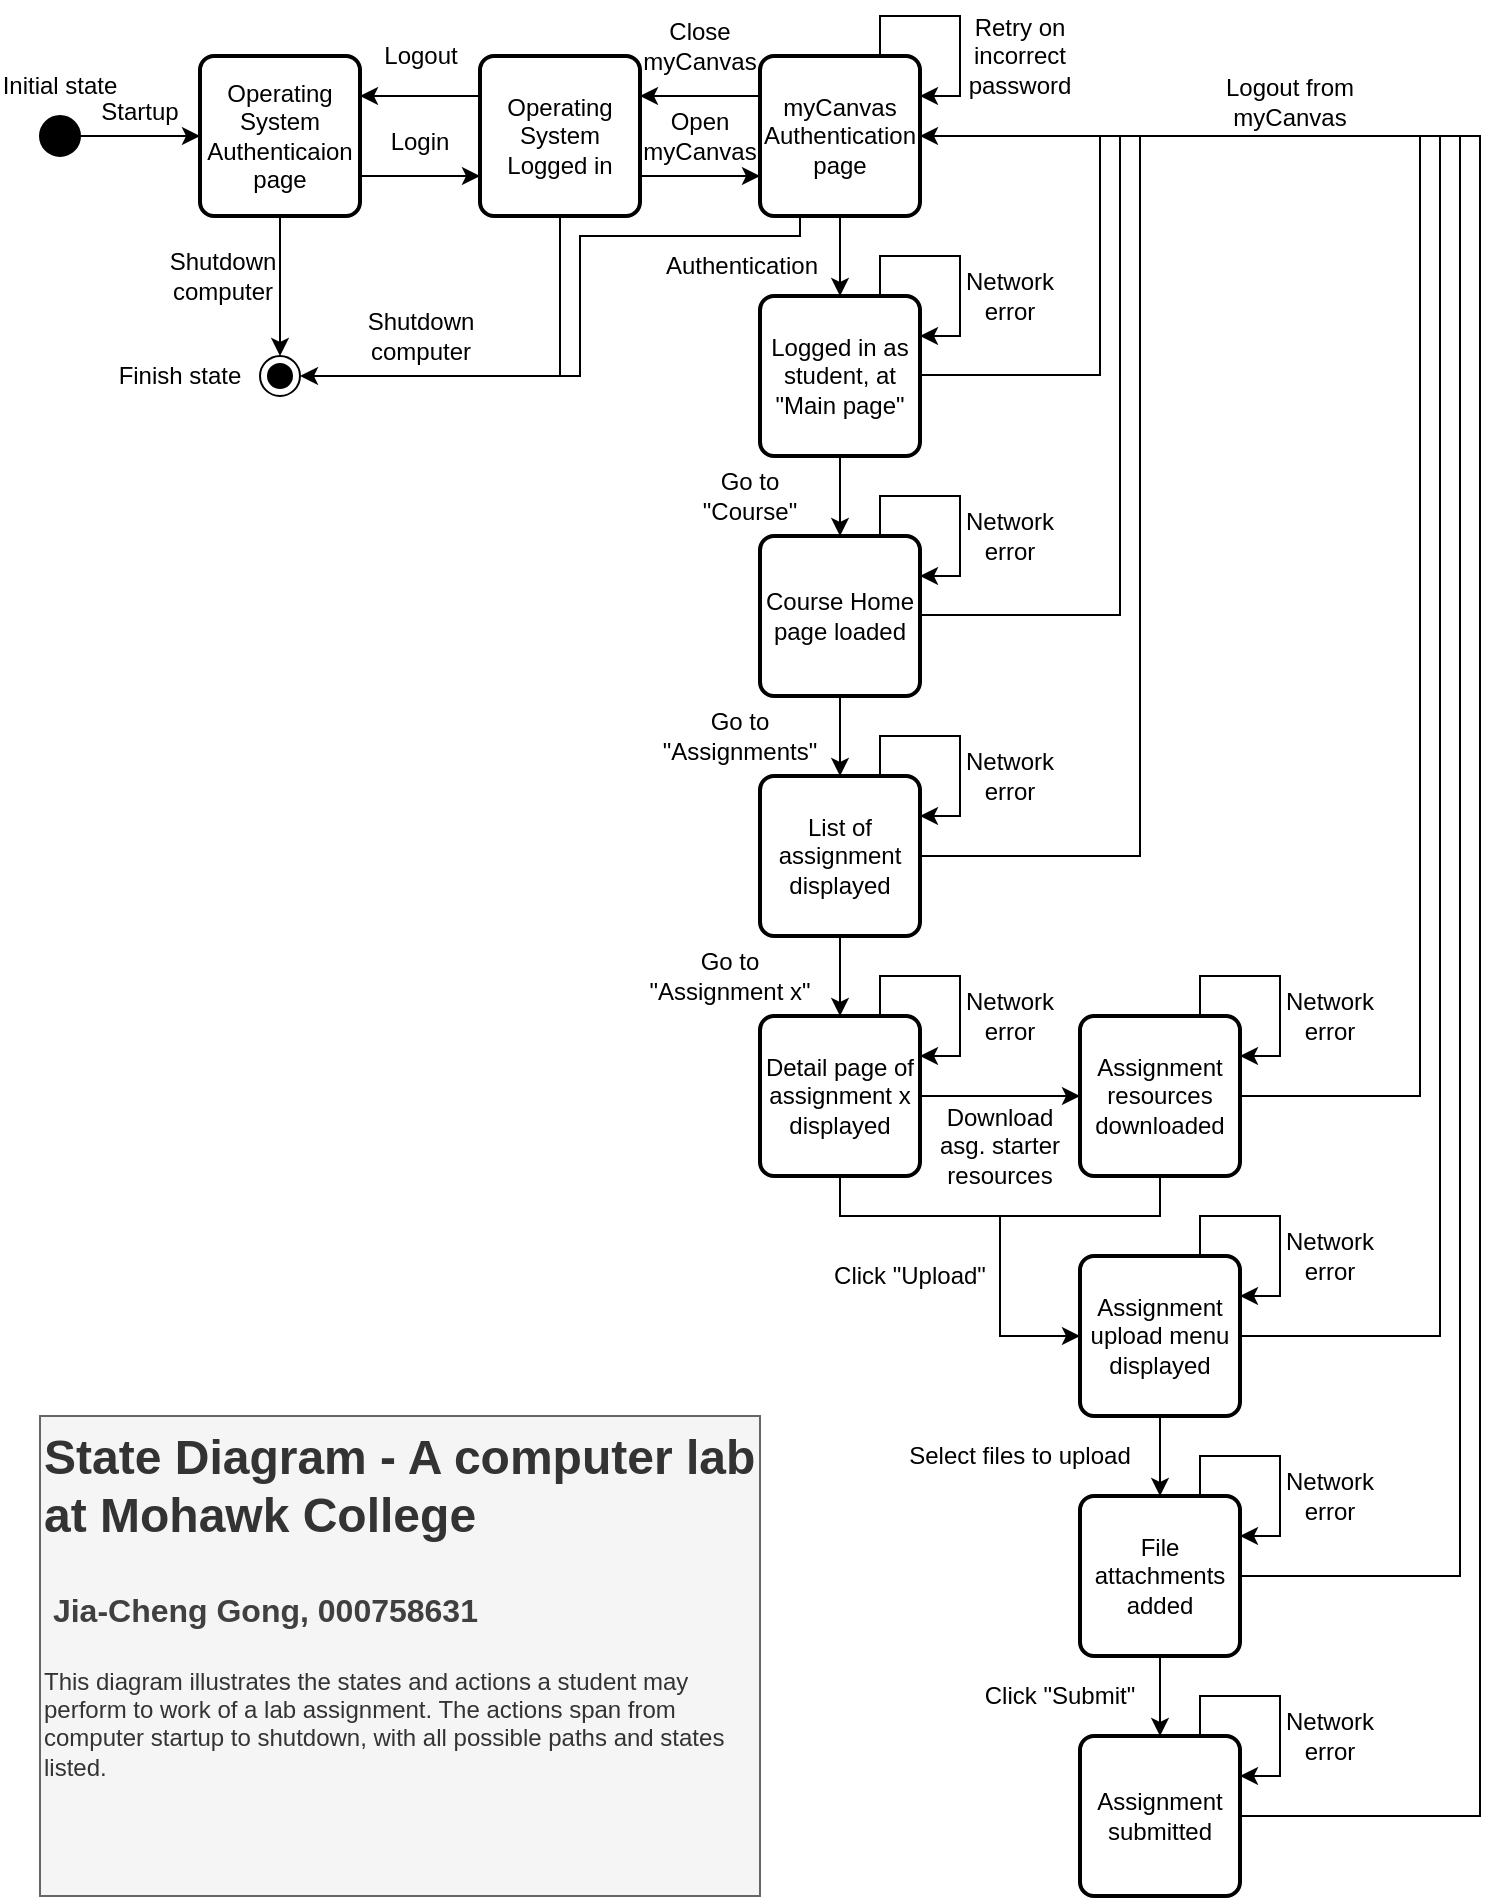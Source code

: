 <mxfile version="24.6.5" type="device">
  <diagram name="第 1 页" id="VRa96g7SjDV2xIUxDLRd">
    <mxGraphModel dx="668" dy="986" grid="1" gridSize="10" guides="1" tooltips="1" connect="1" arrows="1" fold="1" page="1" pageScale="1" pageWidth="850" pageHeight="1100" math="0" shadow="0">
      <root>
        <mxCell id="0" />
        <mxCell id="1" parent="0" />
        <mxCell id="2" value="" style="ellipse;fillColor=strokeColor;" parent="1" vertex="1">
          <mxGeometry x="40" y="110" width="20" height="20" as="geometry" />
        </mxCell>
        <mxCell id="3" value="myCanvas Authentication page" style="rounded=1;absoluteArcSize=1;arcSize=14;whiteSpace=wrap;strokeWidth=2;" parent="1" vertex="1">
          <mxGeometry x="400" y="80" width="80" height="80" as="geometry" />
        </mxCell>
        <mxCell id="4" value="Logged in as student, at &quot;Main page&quot;" style="rounded=1;absoluteArcSize=1;arcSize=14;whiteSpace=wrap;strokeWidth=2;" parent="1" vertex="1">
          <mxGeometry x="400" y="200" width="80" height="80" as="geometry" />
        </mxCell>
        <mxCell id="7" value="" style="curved=1;startArrow=none;;exitX=1;exitY=0.5;entryX=0;entryY=0.75;entryDx=0;entryDy=0;exitDx=0;exitDy=0;" parent="1" source="2" edge="1">
          <mxGeometry relative="1" as="geometry">
            <Array as="points" />
            <mxPoint x="120" y="120" as="targetPoint" />
          </mxGeometry>
        </mxCell>
        <mxCell id="8" value="" style="startArrow=none;;exitX=0.5;exitY=1;entryX=0.49;entryY=-0.01;edgeStyle=orthogonalEdgeStyle;rounded=0;curved=0;exitDx=0;exitDy=0;" parent="1" source="3" target="4" edge="1">
          <mxGeometry relative="1" as="geometry">
            <Array as="points">
              <mxPoint x="440" y="200" />
              <mxPoint x="439" y="200" />
            </Array>
          </mxGeometry>
        </mxCell>
        <mxCell id="10" value="" style="curved=1;startArrow=none;;entryX=1;entryY=0.25;entryDx=0;entryDy=0;exitX=0;exitY=0.25;exitDx=0;exitDy=0;" parent="1" source="3" target="6nC-Zpstk0fhiGknvCqh-76" edge="1">
          <mxGeometry relative="1" as="geometry">
            <Array as="points" />
            <mxPoint x="390" y="100" as="sourcePoint" />
            <mxPoint x="300" y="100" as="targetPoint" />
          </mxGeometry>
        </mxCell>
        <mxCell id="12" value="" style="curved=0;startArrow=none;;entryX=0.5;entryY=0;rounded=0;entryDx=0;entryDy=0;" parent="1" edge="1">
          <mxGeometry relative="1" as="geometry">
            <Array as="points" />
            <mxPoint x="440" y="280" as="sourcePoint" />
            <mxPoint x="440" y="320" as="targetPoint" />
          </mxGeometry>
        </mxCell>
        <mxCell id="6nC-Zpstk0fhiGknvCqh-14" value="" style="endArrow=classic;html=1;rounded=0;edgeStyle=orthogonalEdgeStyle;exitX=0.75;exitY=0;exitDx=0;exitDy=0;entryX=1;entryY=0.25;entryDx=0;entryDy=0;" parent="1" source="3" target="3" edge="1">
          <mxGeometry width="50" height="50" relative="1" as="geometry">
            <mxPoint x="485" y="97" as="sourcePoint" />
            <mxPoint x="485" y="137" as="targetPoint" />
            <Array as="points">
              <mxPoint x="460" y="60" />
              <mxPoint x="500" y="60" />
              <mxPoint x="500" y="100" />
            </Array>
          </mxGeometry>
        </mxCell>
        <mxCell id="6nC-Zpstk0fhiGknvCqh-15" value="Retry on incorrect password" style="text;html=1;align=center;verticalAlign=middle;whiteSpace=wrap;rounded=0;" parent="1" vertex="1">
          <mxGeometry x="500" y="60" width="60" height="40" as="geometry" />
        </mxCell>
        <mxCell id="6nC-Zpstk0fhiGknvCqh-16" value="Initial state" style="text;html=1;align=center;verticalAlign=middle;whiteSpace=wrap;rounded=0;" parent="1" vertex="1">
          <mxGeometry x="20" y="85" width="60" height="20" as="geometry" />
        </mxCell>
        <mxCell id="6nC-Zpstk0fhiGknvCqh-18" value="Authentication" style="text;html=1;align=center;verticalAlign=middle;whiteSpace=wrap;rounded=0;" parent="1" vertex="1">
          <mxGeometry x="351" y="180" width="80" height="10" as="geometry" />
        </mxCell>
        <mxCell id="6nC-Zpstk0fhiGknvCqh-20" value="Close myCanvas" style="text;html=1;align=center;verticalAlign=middle;whiteSpace=wrap;rounded=0;" parent="1" vertex="1">
          <mxGeometry x="340" y="60" width="60" height="30" as="geometry" />
        </mxCell>
        <mxCell id="6nC-Zpstk0fhiGknvCqh-21" value="Go to &quot;Course&quot;" style="text;html=1;align=center;verticalAlign=middle;whiteSpace=wrap;rounded=0;" parent="1" vertex="1">
          <mxGeometry x="360" y="290" width="70" height="20" as="geometry" />
        </mxCell>
        <mxCell id="6nC-Zpstk0fhiGknvCqh-23" value="Course Home page loaded" style="rounded=1;absoluteArcSize=1;arcSize=14;whiteSpace=wrap;strokeWidth=2;" parent="1" vertex="1">
          <mxGeometry x="400" y="320" width="80" height="80" as="geometry" />
        </mxCell>
        <mxCell id="6nC-Zpstk0fhiGknvCqh-24" value="Go to &quot;Assignments&quot;" style="text;html=1;align=center;verticalAlign=middle;whiteSpace=wrap;rounded=0;" parent="1" vertex="1">
          <mxGeometry x="350" y="410" width="80" height="20" as="geometry" />
        </mxCell>
        <mxCell id="6nC-Zpstk0fhiGknvCqh-25" value="" style="curved=0;startArrow=none;;entryX=0.5;entryY=0;rounded=0;entryDx=0;entryDy=0;exitX=0.5;exitY=1;exitDx=0;exitDy=0;" parent="1" source="6nC-Zpstk0fhiGknvCqh-23" edge="1">
          <mxGeometry relative="1" as="geometry">
            <Array as="points" />
            <mxPoint x="440" y="400" as="sourcePoint" />
            <mxPoint x="440" y="440" as="targetPoint" />
          </mxGeometry>
        </mxCell>
        <mxCell id="6nC-Zpstk0fhiGknvCqh-26" value="List of assignment displayed" style="rounded=1;absoluteArcSize=1;arcSize=14;whiteSpace=wrap;strokeWidth=2;" parent="1" vertex="1">
          <mxGeometry x="400" y="440" width="80" height="80" as="geometry" />
        </mxCell>
        <mxCell id="6nC-Zpstk0fhiGknvCqh-27" value="" style="endArrow=classic;html=1;rounded=0;edgeStyle=orthogonalEdgeStyle;exitX=0.75;exitY=0;exitDx=0;exitDy=0;entryX=1;entryY=0.25;entryDx=0;entryDy=0;" parent="1" edge="1">
          <mxGeometry width="50" height="50" relative="1" as="geometry">
            <mxPoint x="460" y="200" as="sourcePoint" />
            <mxPoint x="480" y="220" as="targetPoint" />
            <Array as="points">
              <mxPoint x="460" y="180" />
              <mxPoint x="500" y="180" />
              <mxPoint x="500" y="220" />
            </Array>
          </mxGeometry>
        </mxCell>
        <mxCell id="6nC-Zpstk0fhiGknvCqh-28" value="Network error" style="text;html=1;align=center;verticalAlign=middle;whiteSpace=wrap;rounded=0;" parent="1" vertex="1">
          <mxGeometry x="500" y="180" width="50" height="40" as="geometry" />
        </mxCell>
        <mxCell id="6nC-Zpstk0fhiGknvCqh-32" value="" style="endArrow=none;html=1;rounded=0;edgeStyle=orthogonalEdgeStyle;exitX=1;exitY=0.5;exitDx=0;exitDy=0;endFill=0;" parent="1" edge="1">
          <mxGeometry width="50" height="50" relative="1" as="geometry">
            <mxPoint x="480" y="359.5" as="sourcePoint" />
            <mxPoint x="570" y="120" as="targetPoint" />
            <Array as="points">
              <mxPoint x="580" y="360" />
              <mxPoint x="580" y="120" />
              <mxPoint x="570" y="120" />
            </Array>
          </mxGeometry>
        </mxCell>
        <mxCell id="6nC-Zpstk0fhiGknvCqh-33" value="" style="endArrow=classic;html=1;rounded=0;edgeStyle=orthogonalEdgeStyle;exitX=1;exitY=0.5;exitDx=0;exitDy=0;entryX=1;entryY=0.5;entryDx=0;entryDy=0;" parent="1" target="3" edge="1">
          <mxGeometry width="50" height="50" relative="1" as="geometry">
            <mxPoint x="480" y="239.5" as="sourcePoint" />
            <mxPoint x="660" y="239.5" as="targetPoint" />
            <Array as="points">
              <mxPoint x="570" y="240" />
              <mxPoint x="570" y="120" />
            </Array>
          </mxGeometry>
        </mxCell>
        <mxCell id="6nC-Zpstk0fhiGknvCqh-34" value="Logout from myCanvas" style="text;html=1;align=center;verticalAlign=middle;whiteSpace=wrap;rounded=0;" parent="1" vertex="1">
          <mxGeometry x="620" y="90" width="90" height="25" as="geometry" />
        </mxCell>
        <mxCell id="6nC-Zpstk0fhiGknvCqh-35" value="" style="endArrow=none;html=1;rounded=0;edgeStyle=orthogonalEdgeStyle;exitX=1;exitY=0.5;exitDx=0;exitDy=0;endFill=0;" parent="1" source="6nC-Zpstk0fhiGknvCqh-26" edge="1">
          <mxGeometry width="50" height="50" relative="1" as="geometry">
            <mxPoint x="480" y="485.5" as="sourcePoint" />
            <mxPoint x="580" y="120" as="targetPoint" />
            <Array as="points">
              <mxPoint x="590" y="480" />
              <mxPoint x="590" y="120" />
            </Array>
          </mxGeometry>
        </mxCell>
        <mxCell id="6nC-Zpstk0fhiGknvCqh-36" value="Go to &quot;Assignment x&quot;" style="text;html=1;align=center;verticalAlign=middle;whiteSpace=wrap;rounded=0;" parent="1" vertex="1">
          <mxGeometry x="340" y="530" width="90" height="20" as="geometry" />
        </mxCell>
        <mxCell id="6nC-Zpstk0fhiGknvCqh-37" value="" style="curved=0;startArrow=none;;entryX=0.5;entryY=0;rounded=0;entryDx=0;entryDy=0;exitX=0.5;exitY=1;exitDx=0;exitDy=0;" parent="1" edge="1">
          <mxGeometry relative="1" as="geometry">
            <Array as="points" />
            <mxPoint x="440" y="520" as="sourcePoint" />
            <mxPoint x="440" y="560" as="targetPoint" />
          </mxGeometry>
        </mxCell>
        <mxCell id="6nC-Zpstk0fhiGknvCqh-58" style="edgeStyle=orthogonalEdgeStyle;rounded=0;orthogonalLoop=1;jettySize=auto;html=1;exitX=0.5;exitY=1;exitDx=0;exitDy=0;endArrow=none;endFill=0;" parent="1" source="6nC-Zpstk0fhiGknvCqh-38" edge="1">
          <mxGeometry relative="1" as="geometry">
            <mxPoint x="520" y="670" as="targetPoint" />
            <Array as="points">
              <mxPoint x="440" y="660" />
              <mxPoint x="520" y="660" />
            </Array>
          </mxGeometry>
        </mxCell>
        <mxCell id="6nC-Zpstk0fhiGknvCqh-38" value="Detail page of assignment x displayed" style="rounded=1;absoluteArcSize=1;arcSize=14;whiteSpace=wrap;strokeWidth=2;" parent="1" vertex="1">
          <mxGeometry x="400" y="560" width="80" height="80" as="geometry" />
        </mxCell>
        <mxCell id="6nC-Zpstk0fhiGknvCqh-39" value="Download asg. starter resources" style="text;html=1;align=center;verticalAlign=middle;whiteSpace=wrap;rounded=0;" parent="1" vertex="1">
          <mxGeometry x="480" y="600" width="80" height="50" as="geometry" />
        </mxCell>
        <mxCell id="6nC-Zpstk0fhiGknvCqh-40" value="" style="curved=0;startArrow=none;;entryX=0;entryY=0.5;rounded=0;entryDx=0;entryDy=0;exitX=1;exitY=0.5;exitDx=0;exitDy=0;" parent="1" source="6nC-Zpstk0fhiGknvCqh-38" target="6nC-Zpstk0fhiGknvCqh-47" edge="1">
          <mxGeometry relative="1" as="geometry">
            <Array as="points" />
            <mxPoint x="600" y="520" as="sourcePoint" />
            <mxPoint x="600" y="560" as="targetPoint" />
          </mxGeometry>
        </mxCell>
        <mxCell id="6nC-Zpstk0fhiGknvCqh-41" value="" style="endArrow=classic;html=1;rounded=0;edgeStyle=orthogonalEdgeStyle;exitX=0.75;exitY=0;exitDx=0;exitDy=0;entryX=1;entryY=0.25;entryDx=0;entryDy=0;" parent="1" edge="1">
          <mxGeometry width="50" height="50" relative="1" as="geometry">
            <mxPoint x="460" y="320" as="sourcePoint" />
            <mxPoint x="480" y="340" as="targetPoint" />
            <Array as="points">
              <mxPoint x="460" y="300" />
              <mxPoint x="500" y="300" />
              <mxPoint x="500" y="340" />
            </Array>
          </mxGeometry>
        </mxCell>
        <mxCell id="6nC-Zpstk0fhiGknvCqh-42" value="Network error" style="text;html=1;align=center;verticalAlign=middle;whiteSpace=wrap;rounded=0;" parent="1" vertex="1">
          <mxGeometry x="500" y="300" width="50" height="40" as="geometry" />
        </mxCell>
        <mxCell id="6nC-Zpstk0fhiGknvCqh-43" value="" style="endArrow=classic;html=1;rounded=0;edgeStyle=orthogonalEdgeStyle;exitX=0.75;exitY=0;exitDx=0;exitDy=0;entryX=1;entryY=0.25;entryDx=0;entryDy=0;" parent="1" edge="1">
          <mxGeometry width="50" height="50" relative="1" as="geometry">
            <mxPoint x="460" y="440" as="sourcePoint" />
            <mxPoint x="480" y="460" as="targetPoint" />
            <Array as="points">
              <mxPoint x="460" y="420" />
              <mxPoint x="500" y="420" />
              <mxPoint x="500" y="460" />
            </Array>
          </mxGeometry>
        </mxCell>
        <mxCell id="6nC-Zpstk0fhiGknvCqh-44" value="Network error" style="text;html=1;align=center;verticalAlign=middle;whiteSpace=wrap;rounded=0;" parent="1" vertex="1">
          <mxGeometry x="500" y="420" width="50" height="40" as="geometry" />
        </mxCell>
        <mxCell id="6nC-Zpstk0fhiGknvCqh-45" value="" style="endArrow=classic;html=1;rounded=0;edgeStyle=orthogonalEdgeStyle;exitX=0.75;exitY=0;exitDx=0;exitDy=0;entryX=1;entryY=0.25;entryDx=0;entryDy=0;" parent="1" edge="1">
          <mxGeometry width="50" height="50" relative="1" as="geometry">
            <mxPoint x="460" y="560" as="sourcePoint" />
            <mxPoint x="480" y="580" as="targetPoint" />
            <Array as="points">
              <mxPoint x="460" y="540" />
              <mxPoint x="500" y="540" />
              <mxPoint x="500" y="580" />
            </Array>
          </mxGeometry>
        </mxCell>
        <mxCell id="6nC-Zpstk0fhiGknvCqh-46" value="Network error" style="text;html=1;align=center;verticalAlign=middle;whiteSpace=wrap;rounded=0;" parent="1" vertex="1">
          <mxGeometry x="500" y="540" width="50" height="40" as="geometry" />
        </mxCell>
        <mxCell id="6nC-Zpstk0fhiGknvCqh-57" style="edgeStyle=orthogonalEdgeStyle;rounded=0;orthogonalLoop=1;jettySize=auto;html=1;exitX=0.5;exitY=1;exitDx=0;exitDy=0;endArrow=none;endFill=0;" parent="1" source="6nC-Zpstk0fhiGknvCqh-47" edge="1">
          <mxGeometry relative="1" as="geometry">
            <mxPoint x="520" y="670" as="targetPoint" />
            <Array as="points">
              <mxPoint x="600" y="660" />
              <mxPoint x="520" y="660" />
            </Array>
          </mxGeometry>
        </mxCell>
        <mxCell id="6nC-Zpstk0fhiGknvCqh-47" value="Assignment resources downloaded" style="rounded=1;absoluteArcSize=1;arcSize=14;whiteSpace=wrap;strokeWidth=2;" parent="1" vertex="1">
          <mxGeometry x="560" y="560" width="80" height="80" as="geometry" />
        </mxCell>
        <mxCell id="6nC-Zpstk0fhiGknvCqh-48" value="Click &quot;Upload&quot;" style="text;html=1;align=center;verticalAlign=middle;whiteSpace=wrap;rounded=0;" parent="1" vertex="1">
          <mxGeometry x="430" y="680" width="90" height="20" as="geometry" />
        </mxCell>
        <mxCell id="6nC-Zpstk0fhiGknvCqh-49" value="" style="startArrow=none;;entryX=0;entryY=0.5;rounded=0;entryDx=0;entryDy=0;edgeStyle=orthogonalEdgeStyle;" parent="1" target="6nC-Zpstk0fhiGknvCqh-50" edge="1">
          <mxGeometry relative="1" as="geometry">
            <Array as="points">
              <mxPoint x="520" y="720" />
            </Array>
            <mxPoint x="520" y="670" as="sourcePoint" />
            <mxPoint x="440" y="800" as="targetPoint" />
          </mxGeometry>
        </mxCell>
        <mxCell id="6nC-Zpstk0fhiGknvCqh-50" value="Assignment upload menu displayed" style="rounded=1;absoluteArcSize=1;arcSize=14;whiteSpace=wrap;strokeWidth=2;" parent="1" vertex="1">
          <mxGeometry x="560" y="680" width="80" height="80" as="geometry" />
        </mxCell>
        <mxCell id="6nC-Zpstk0fhiGknvCqh-53" value="" style="endArrow=none;html=1;rounded=0;edgeStyle=orthogonalEdgeStyle;exitX=1;exitY=0.5;exitDx=0;exitDy=0;endFill=0;" parent="1" source="6nC-Zpstk0fhiGknvCqh-47" edge="1">
          <mxGeometry width="50" height="50" relative="1" as="geometry">
            <mxPoint x="480" y="720" as="sourcePoint" />
            <mxPoint x="590" y="120" as="targetPoint" />
            <Array as="points">
              <mxPoint x="730" y="600" />
              <mxPoint x="730" y="120" />
            </Array>
          </mxGeometry>
        </mxCell>
        <mxCell id="6nC-Zpstk0fhiGknvCqh-56" value="" style="endArrow=none;html=1;rounded=0;edgeStyle=orthogonalEdgeStyle;exitX=1;exitY=0.5;exitDx=0;exitDy=0;endFill=0;" parent="1" source="6nC-Zpstk0fhiGknvCqh-50" edge="1">
          <mxGeometry width="50" height="50" relative="1" as="geometry">
            <mxPoint x="610" y="560" as="sourcePoint" />
            <mxPoint x="730" y="120" as="targetPoint" />
            <Array as="points">
              <mxPoint x="740" y="720" />
              <mxPoint x="740" y="120" />
            </Array>
          </mxGeometry>
        </mxCell>
        <mxCell id="6nC-Zpstk0fhiGknvCqh-59" value="Select files to upload" style="text;html=1;align=center;verticalAlign=middle;whiteSpace=wrap;rounded=0;" parent="1" vertex="1">
          <mxGeometry x="470" y="770" width="120" height="20" as="geometry" />
        </mxCell>
        <mxCell id="6nC-Zpstk0fhiGknvCqh-60" value="" style="curved=0;startArrow=none;;entryX=0.5;entryY=0;rounded=0;entryDx=0;entryDy=0;exitX=0.5;exitY=1;exitDx=0;exitDy=0;" parent="1" edge="1">
          <mxGeometry relative="1" as="geometry">
            <Array as="points" />
            <mxPoint x="600" y="760" as="sourcePoint" />
            <mxPoint x="600" y="800" as="targetPoint" />
          </mxGeometry>
        </mxCell>
        <mxCell id="6nC-Zpstk0fhiGknvCqh-61" value="File attachments added" style="rounded=1;absoluteArcSize=1;arcSize=14;whiteSpace=wrap;strokeWidth=2;" parent="1" vertex="1">
          <mxGeometry x="560" y="800" width="80" height="80" as="geometry" />
        </mxCell>
        <mxCell id="6nC-Zpstk0fhiGknvCqh-64" value="Click &quot;Submit&quot;" style="text;html=1;align=center;verticalAlign=middle;whiteSpace=wrap;rounded=0;" parent="1" vertex="1">
          <mxGeometry x="510" y="890" width="80" height="20" as="geometry" />
        </mxCell>
        <mxCell id="6nC-Zpstk0fhiGknvCqh-65" value="" style="curved=0;startArrow=none;;entryX=0.5;entryY=0;rounded=0;entryDx=0;entryDy=0;exitX=0.5;exitY=1;exitDx=0;exitDy=0;" parent="1" edge="1">
          <mxGeometry relative="1" as="geometry">
            <Array as="points" />
            <mxPoint x="600" y="880" as="sourcePoint" />
            <mxPoint x="600" y="920" as="targetPoint" />
          </mxGeometry>
        </mxCell>
        <mxCell id="6nC-Zpstk0fhiGknvCqh-66" value="Assignment submitted" style="rounded=1;absoluteArcSize=1;arcSize=14;whiteSpace=wrap;strokeWidth=2;" parent="1" vertex="1">
          <mxGeometry x="560" y="920" width="80" height="80" as="geometry" />
        </mxCell>
        <mxCell id="6nC-Zpstk0fhiGknvCqh-70" value="" style="group" parent="1" vertex="1" connectable="0">
          <mxGeometry x="620" y="900" width="90" height="40" as="geometry" />
        </mxCell>
        <mxCell id="6nC-Zpstk0fhiGknvCqh-67" value="" style="endArrow=classic;html=1;rounded=0;edgeStyle=orthogonalEdgeStyle;exitX=0.75;exitY=0;exitDx=0;exitDy=0;entryX=1;entryY=0.25;entryDx=0;entryDy=0;" parent="6nC-Zpstk0fhiGknvCqh-70" edge="1">
          <mxGeometry width="50" height="50" relative="1" as="geometry">
            <mxPoint y="20" as="sourcePoint" />
            <mxPoint x="20" y="40" as="targetPoint" />
            <Array as="points">
              <mxPoint />
              <mxPoint x="40" />
              <mxPoint x="40" y="40" />
            </Array>
          </mxGeometry>
        </mxCell>
        <mxCell id="6nC-Zpstk0fhiGknvCqh-68" value="Network error" style="text;html=1;align=center;verticalAlign=middle;whiteSpace=wrap;rounded=0;" parent="6nC-Zpstk0fhiGknvCqh-70" vertex="1">
          <mxGeometry x="40" width="50" height="40" as="geometry" />
        </mxCell>
        <mxCell id="6nC-Zpstk0fhiGknvCqh-71" value="" style="group" parent="1" vertex="1" connectable="0">
          <mxGeometry x="620" y="780" width="90" height="40" as="geometry" />
        </mxCell>
        <mxCell id="6nC-Zpstk0fhiGknvCqh-62" value="" style="endArrow=classic;html=1;rounded=0;edgeStyle=orthogonalEdgeStyle;exitX=0.75;exitY=0;exitDx=0;exitDy=0;entryX=1;entryY=0.25;entryDx=0;entryDy=0;" parent="6nC-Zpstk0fhiGknvCqh-71" edge="1">
          <mxGeometry width="50" height="50" relative="1" as="geometry">
            <mxPoint y="20" as="sourcePoint" />
            <mxPoint x="20" y="40" as="targetPoint" />
            <Array as="points">
              <mxPoint />
              <mxPoint x="40" />
              <mxPoint x="40" y="40" />
            </Array>
          </mxGeometry>
        </mxCell>
        <mxCell id="6nC-Zpstk0fhiGknvCqh-63" value="Network error" style="text;html=1;align=center;verticalAlign=middle;whiteSpace=wrap;rounded=0;" parent="6nC-Zpstk0fhiGknvCqh-71" vertex="1">
          <mxGeometry x="40" width="50" height="40" as="geometry" />
        </mxCell>
        <mxCell id="6nC-Zpstk0fhiGknvCqh-72" value="" style="group" parent="1" vertex="1" connectable="0">
          <mxGeometry x="620" y="660" width="90" height="40" as="geometry" />
        </mxCell>
        <mxCell id="6nC-Zpstk0fhiGknvCqh-54" value="" style="endArrow=classic;html=1;rounded=0;edgeStyle=orthogonalEdgeStyle;exitX=0.75;exitY=0;exitDx=0;exitDy=0;entryX=1;entryY=0.25;entryDx=0;entryDy=0;" parent="6nC-Zpstk0fhiGknvCqh-72" edge="1">
          <mxGeometry width="50" height="50" relative="1" as="geometry">
            <mxPoint y="20" as="sourcePoint" />
            <mxPoint x="20" y="40" as="targetPoint" />
            <Array as="points">
              <mxPoint />
              <mxPoint x="40" />
              <mxPoint x="40" y="40" />
            </Array>
          </mxGeometry>
        </mxCell>
        <mxCell id="6nC-Zpstk0fhiGknvCqh-55" value="Network error" style="text;html=1;align=center;verticalAlign=middle;whiteSpace=wrap;rounded=0;" parent="6nC-Zpstk0fhiGknvCqh-72" vertex="1">
          <mxGeometry x="40" width="50" height="40" as="geometry" />
        </mxCell>
        <mxCell id="6nC-Zpstk0fhiGknvCqh-73" value="" style="group" parent="1" vertex="1" connectable="0">
          <mxGeometry x="620" y="540" width="90" height="40" as="geometry" />
        </mxCell>
        <mxCell id="6nC-Zpstk0fhiGknvCqh-51" value="" style="endArrow=classic;html=1;rounded=0;edgeStyle=orthogonalEdgeStyle;exitX=0.75;exitY=0;exitDx=0;exitDy=0;entryX=1;entryY=0.25;entryDx=0;entryDy=0;" parent="6nC-Zpstk0fhiGknvCqh-73" edge="1">
          <mxGeometry width="50" height="50" relative="1" as="geometry">
            <mxPoint y="20" as="sourcePoint" />
            <mxPoint x="20" y="40" as="targetPoint" />
            <Array as="points">
              <mxPoint />
              <mxPoint x="40" />
              <mxPoint x="40" y="40" />
            </Array>
          </mxGeometry>
        </mxCell>
        <mxCell id="6nC-Zpstk0fhiGknvCqh-52" value="Network error" style="text;html=1;align=center;verticalAlign=middle;whiteSpace=wrap;rounded=0;" parent="6nC-Zpstk0fhiGknvCqh-73" vertex="1">
          <mxGeometry x="40" width="50" height="40" as="geometry" />
        </mxCell>
        <mxCell id="6nC-Zpstk0fhiGknvCqh-74" value="" style="endArrow=none;html=1;rounded=0;edgeStyle=orthogonalEdgeStyle;exitX=1;exitY=0.5;exitDx=0;exitDy=0;endFill=0;" parent="1" source="6nC-Zpstk0fhiGknvCqh-61" edge="1">
          <mxGeometry width="50" height="50" relative="1" as="geometry">
            <mxPoint x="650" y="719.99" as="sourcePoint" />
            <mxPoint x="740" y="119.99" as="targetPoint" />
            <Array as="points">
              <mxPoint x="750" y="840" />
              <mxPoint x="750" y="120" />
            </Array>
          </mxGeometry>
        </mxCell>
        <mxCell id="6nC-Zpstk0fhiGknvCqh-75" value="" style="endArrow=none;html=1;rounded=0;edgeStyle=orthogonalEdgeStyle;exitX=1;exitY=0.5;exitDx=0;exitDy=0;endFill=0;" parent="1" edge="1">
          <mxGeometry width="50" height="50" relative="1" as="geometry">
            <mxPoint x="640" y="959.98" as="sourcePoint" />
            <mxPoint x="750" y="120" as="targetPoint" />
            <Array as="points">
              <mxPoint x="760" y="960" />
              <mxPoint x="760" y="120" />
            </Array>
          </mxGeometry>
        </mxCell>
        <mxCell id="6nC-Zpstk0fhiGknvCqh-76" value="Operating System Logged in" style="rounded=1;absoluteArcSize=1;arcSize=14;whiteSpace=wrap;strokeWidth=2;" parent="1" vertex="1">
          <mxGeometry x="260" y="80" width="80" height="80" as="geometry" />
        </mxCell>
        <mxCell id="6nC-Zpstk0fhiGknvCqh-77" value="" style="curved=1;startArrow=none;;exitX=1;exitY=0.75;exitDx=0;exitDy=0;entryX=0;entryY=0.75;entryDx=0;entryDy=0;" parent="1" source="6nC-Zpstk0fhiGknvCqh-76" target="3" edge="1">
          <mxGeometry relative="1" as="geometry">
            <Array as="points" />
            <mxPoint x="390" y="120" as="sourcePoint" />
            <mxPoint x="290" y="120" as="targetPoint" />
          </mxGeometry>
        </mxCell>
        <mxCell id="6nC-Zpstk0fhiGknvCqh-78" value="Open myCanvas" style="text;html=1;align=center;verticalAlign=middle;whiteSpace=wrap;rounded=0;" parent="1" vertex="1">
          <mxGeometry x="340" y="105" width="60" height="30" as="geometry" />
        </mxCell>
        <mxCell id="6nC-Zpstk0fhiGknvCqh-79" value="Operating System Authenticaion page" style="rounded=1;absoluteArcSize=1;arcSize=14;whiteSpace=wrap;strokeWidth=2;" parent="1" vertex="1">
          <mxGeometry x="120" y="80" width="80" height="80" as="geometry" />
        </mxCell>
        <mxCell id="6nC-Zpstk0fhiGknvCqh-80" value="" style="curved=1;startArrow=none;;entryX=1;entryY=0.25;entryDx=0;entryDy=0;exitX=0;exitY=0.25;exitDx=0;exitDy=0;" parent="1" edge="1">
          <mxGeometry relative="1" as="geometry">
            <Array as="points" />
            <mxPoint x="260" y="100" as="sourcePoint" />
            <mxPoint x="200" y="100" as="targetPoint" />
          </mxGeometry>
        </mxCell>
        <mxCell id="6nC-Zpstk0fhiGknvCqh-81" value="Logout" style="text;html=1;align=center;verticalAlign=middle;whiteSpace=wrap;rounded=0;" parent="1" vertex="1">
          <mxGeometry x="212.5" y="70" width="35" height="20" as="geometry" />
        </mxCell>
        <mxCell id="6nC-Zpstk0fhiGknvCqh-82" value="" style="curved=1;startArrow=none;;exitX=1;exitY=0.75;exitDx=0;exitDy=0;entryX=0;entryY=0.75;entryDx=0;entryDy=0;" parent="1" edge="1">
          <mxGeometry relative="1" as="geometry">
            <Array as="points" />
            <mxPoint x="200" y="140" as="sourcePoint" />
            <mxPoint x="260" y="140" as="targetPoint" />
          </mxGeometry>
        </mxCell>
        <mxCell id="6nC-Zpstk0fhiGknvCqh-83" value="Login" style="text;html=1;align=center;verticalAlign=middle;whiteSpace=wrap;rounded=0;" parent="1" vertex="1">
          <mxGeometry x="210" y="110" width="40" height="25" as="geometry" />
        </mxCell>
        <mxCell id="6nC-Zpstk0fhiGknvCqh-85" value="Startup" style="text;html=1;align=center;verticalAlign=middle;whiteSpace=wrap;rounded=0;" parent="1" vertex="1">
          <mxGeometry x="70" y="100" width="40" height="15" as="geometry" />
        </mxCell>
        <mxCell id="6nC-Zpstk0fhiGknvCqh-22" value="" style="ellipse;shape=endState;fillColor=strokeColor;" parent="1" vertex="1">
          <mxGeometry x="150" y="230" width="20" height="20" as="geometry" />
        </mxCell>
        <mxCell id="6nC-Zpstk0fhiGknvCqh-87" value="Finish state" style="text;html=1;align=center;verticalAlign=middle;whiteSpace=wrap;rounded=0;" parent="1" vertex="1">
          <mxGeometry x="70" y="235" width="80" height="10" as="geometry" />
        </mxCell>
        <mxCell id="6nC-Zpstk0fhiGknvCqh-88" value="Shutdown computer" style="text;html=1;align=center;verticalAlign=middle;whiteSpace=wrap;rounded=0;" parent="1" vertex="1">
          <mxGeometry x="193.75" y="210" width="72.5" height="20" as="geometry" />
        </mxCell>
        <mxCell id="6nC-Zpstk0fhiGknvCqh-89" value="" style="startArrow=none;;exitX=0.5;exitY=1;exitDx=0;exitDy=0;edgeStyle=orthogonalEdgeStyle;rounded=0;curved=0;endArrow=classic;endFill=1;" parent="1" source="6nC-Zpstk0fhiGknvCqh-76" edge="1">
          <mxGeometry relative="1" as="geometry">
            <Array as="points">
              <mxPoint x="300" y="240" />
            </Array>
            <mxPoint x="170" y="90" as="sourcePoint" />
            <mxPoint x="170" y="240" as="targetPoint" />
          </mxGeometry>
        </mxCell>
        <mxCell id="6nC-Zpstk0fhiGknvCqh-90" value="" style="startArrow=none;;exitX=0.25;exitY=1;exitDx=0;exitDy=0;edgeStyle=orthogonalEdgeStyle;rounded=0;curved=0;endArrow=none;endFill=0;" parent="1" source="3" edge="1">
          <mxGeometry relative="1" as="geometry">
            <Array as="points">
              <mxPoint x="420" y="170" />
              <mxPoint x="310" y="170" />
              <mxPoint x="310" y="240" />
            </Array>
            <mxPoint x="310" y="170" as="sourcePoint" />
            <mxPoint x="300" y="240" as="targetPoint" />
          </mxGeometry>
        </mxCell>
        <mxCell id="6nC-Zpstk0fhiGknvCqh-91" value="" style="startArrow=none;;exitX=0.75;exitY=1;exitDx=0;exitDy=0;edgeStyle=orthogonalEdgeStyle;rounded=0;curved=0;endArrow=classic;endFill=1;" parent="1" source="6nC-Zpstk0fhiGknvCqh-79" edge="1">
          <mxGeometry relative="1" as="geometry">
            <Array as="points">
              <mxPoint x="160" y="160" />
              <mxPoint x="160" y="230" />
            </Array>
            <mxPoint x="190" y="300" as="sourcePoint" />
            <mxPoint x="160" y="230" as="targetPoint" />
          </mxGeometry>
        </mxCell>
        <mxCell id="6nC-Zpstk0fhiGknvCqh-98" value="Shutdown computer" style="text;html=1;align=center;verticalAlign=middle;whiteSpace=wrap;rounded=0;" parent="1" vertex="1">
          <mxGeometry x="100" y="180" width="62.5" height="20" as="geometry" />
        </mxCell>
        <mxCell id="6nC-Zpstk0fhiGknvCqh-99" value="&lt;h1 style=&quot;margin-top: 0px;&quot;&gt;State Diagram - A computer lab at Mohawk College&lt;br&gt;&lt;/h1&gt;&lt;h1 style=&quot;margin-top: 0px;&quot;&gt;&lt;span style=&quot;font-size:12.0pt;mso-bidi-font-size:&lt;br/&gt;11.0pt;font-family:&amp;quot;Arial&amp;quot;,sans-serif;mso-fareast-font-family:Arial;color:#404040;&lt;br/&gt;mso-themecolor:text1;mso-themetint:191;mso-ansi-language:EN-US;mso-fareast-language:&lt;br/&gt;ZH-CN;mso-bidi-language:AR-SA&quot; lang=&quot;EN-US&quot;&gt;&amp;nbsp;Jia-Cheng Gong, 000758631&lt;br&gt;&lt;/span&gt;&lt;/h1&gt;&lt;p&gt;This diagram illustrates the states and actions a student may perform to work of a lab assignment. The actions span from computer startup to shutdown, with all possible paths and states listed.&lt;/p&gt;" style="text;html=1;whiteSpace=wrap;overflow=hidden;rounded=0;shadow=0;glass=0;fillColor=#f5f5f5;fontColor=#333333;strokeColor=#666666;" parent="1" vertex="1">
          <mxGeometry x="40" y="760" width="360" height="240" as="geometry" />
        </mxCell>
      </root>
    </mxGraphModel>
  </diagram>
</mxfile>
